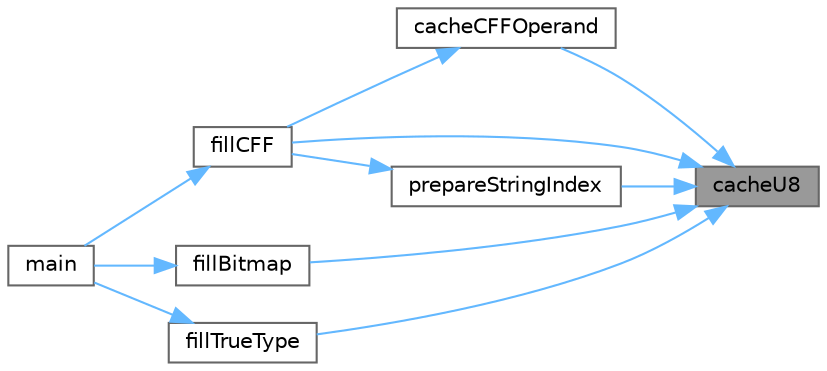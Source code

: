 digraph "cacheU8"
{
 // LATEX_PDF_SIZE
  bgcolor="transparent";
  edge [fontname=Helvetica,fontsize=10,labelfontname=Helvetica,labelfontsize=10];
  node [fontname=Helvetica,fontsize=10,shape=box,height=0.2,width=0.4];
  rankdir="RL";
  Node1 [label="cacheU8",height=0.2,width=0.4,color="gray40", fillcolor="grey60", style="filled", fontcolor="black",tooltip="Append one unsigned byte to the end of a byte array."];
  Node1 -> Node2 [dir="back",color="steelblue1",style="solid"];
  Node2 [label="cacheCFFOperand",height=0.2,width=0.4,color="grey40", fillcolor="white", style="filled",URL="$hex2otf_8c.html#a51be7f69e0f6053772b3ddacf215df84",tooltip="Cache charstring number encoding in a CFF buffer."];
  Node2 -> Node3 [dir="back",color="steelblue1",style="solid"];
  Node3 [label="fillCFF",height=0.2,width=0.4,color="grey40", fillcolor="white", style="filled",URL="$hex2otf_8c.html#a3d62aa29f94c3fa78ca4438739d64a62",tooltip="Add a CFF table to a font."];
  Node3 -> Node4 [dir="back",color="steelblue1",style="solid"];
  Node4 [label="main",height=0.2,width=0.4,color="grey40", fillcolor="white", style="filled",URL="$hex2otf_8c.html#a0ddf1224851353fc92bfbff6f499fa97",tooltip="The main function."];
  Node1 -> Node5 [dir="back",color="steelblue1",style="solid"];
  Node5 [label="fillBitmap",height=0.2,width=0.4,color="grey40", fillcolor="white", style="filled",URL="$hex2otf_8c.html#afd499a24ff34cb5c19b52df795422c12",tooltip="Fill OpenType bitmap data and location tables."];
  Node5 -> Node4 [dir="back",color="steelblue1",style="solid"];
  Node1 -> Node3 [dir="back",color="steelblue1",style="solid"];
  Node1 -> Node6 [dir="back",color="steelblue1",style="solid"];
  Node6 [label="fillTrueType",height=0.2,width=0.4,color="grey40", fillcolor="white", style="filled",URL="$hex2otf_8c.html#a326e4fa86eb32bb18e37eab8f495bd2f",tooltip="Add a TrueType table to a font."];
  Node6 -> Node4 [dir="back",color="steelblue1",style="solid"];
  Node1 -> Node7 [dir="back",color="steelblue1",style="solid"];
  Node7 [label="prepareStringIndex",height=0.2,width=0.4,color="grey40", fillcolor="white", style="filled",URL="$hex2otf_8c.html#aa52cd46a50cdc2040a72e5c7ecfa944b",tooltip="Prepare a font name string index."];
  Node7 -> Node3 [dir="back",color="steelblue1",style="solid"];
}
